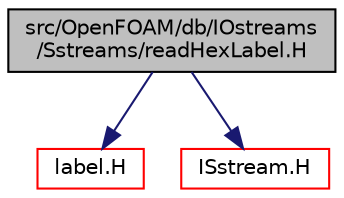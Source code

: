 digraph "src/OpenFOAM/db/IOstreams/Sstreams/readHexLabel.H"
{
  bgcolor="transparent";
  edge [fontname="Helvetica",fontsize="10",labelfontname="Helvetica",labelfontsize="10"];
  node [fontname="Helvetica",fontsize="10",shape=record];
  Node0 [label="src/OpenFOAM/db/IOstreams\l/Sstreams/readHexLabel.H",height=0.2,width=0.4,color="black", fillcolor="grey75", style="filled", fontcolor="black"];
  Node0 -> Node1 [color="midnightblue",fontsize="10",style="solid",fontname="Helvetica"];
  Node1 [label="label.H",height=0.2,width=0.4,color="red",URL="$a13142.html"];
  Node0 -> Node22 [color="midnightblue",fontsize="10",style="solid",fontname="Helvetica"];
  Node22 [label="ISstream.H",height=0.2,width=0.4,color="red",URL="$a09899.html"];
}
